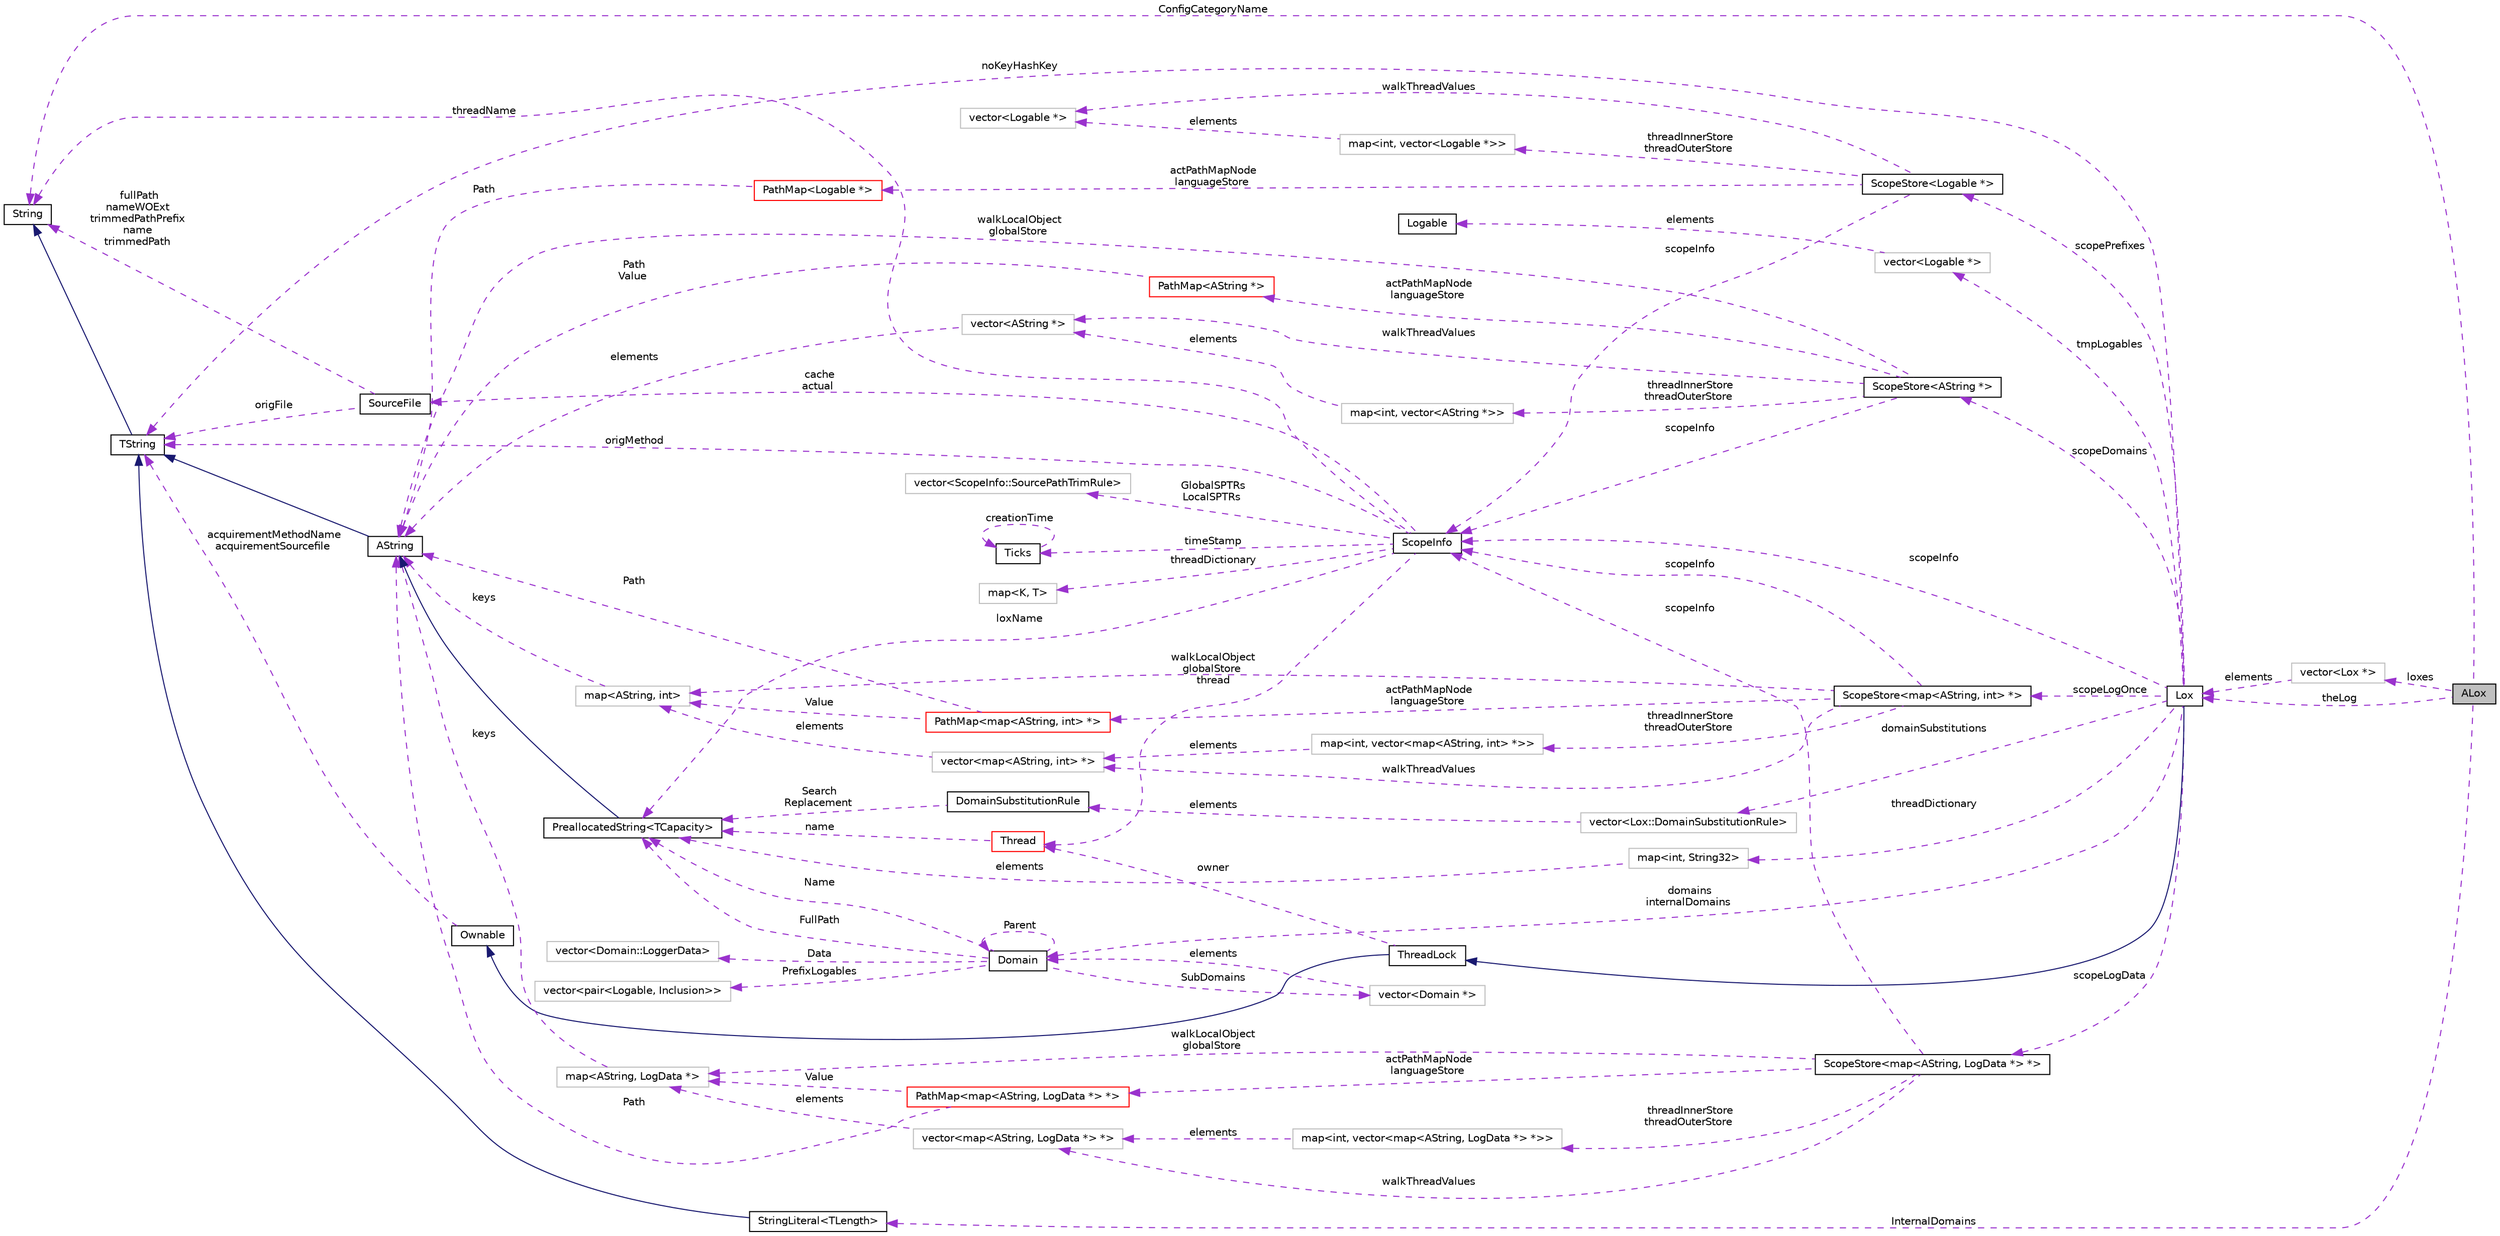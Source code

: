 digraph "ALox"
{
  edge [fontname="Helvetica",fontsize="10",labelfontname="Helvetica",labelfontsize="10"];
  node [fontname="Helvetica",fontsize="10",shape=record];
  rankdir="LR";
  Node1 [label="ALox",height=0.2,width=0.4,color="black", fillcolor="grey75", style="filled", fontcolor="black"];
  Node11 [label="map\<K, T\>",height=0.2,width=0.4,color="grey75", fillcolor="white", style="filled",tooltip="STL class. "];
  Node14 [label="vector\<ScopeInfo::SourcePathTrimRule\>",height=0.2,width=0.4,color="grey75", fillcolor="white", style="filled"];
  Node16 [label="ScopeStore\<map\<AString, LogData *\> *\>",height=0.2,width=0.4,color="black", fillcolor="white", style="filled",URL="$classaworx_1_1lox_1_1core_1_1ScopeStore.html"];
  Node17 [label="map\<int, vector\<map\<AString, LogData *\> *\>\>",height=0.2,width=0.4,color="grey75", fillcolor="white", style="filled"];
  Node18 [label="vector\<map\<AString, LogData *\> *\>",height=0.2,width=0.4,color="grey75", fillcolor="white", style="filled"];
  Node19 [label="map\<AString, LogData *\>",height=0.2,width=0.4,color="grey75", fillcolor="white", style="filled"];
  Node20 [label="PathMap\<map\<AString, LogData *\> *\>",height=0.2,width=0.4,color="red", fillcolor="white", style="filled",URL="$classaworx_1_1lib_1_1containers_1_1PathMap.html"];
  Node21 [label="vector\<Logable *\>",height=0.2,width=0.4,color="grey75", fillcolor="white", style="filled"];
  Node23 [label="ScopeStore\<AString *\>",height=0.2,width=0.4,color="black", fillcolor="white", style="filled",URL="$classaworx_1_1lox_1_1core_1_1ScopeStore.html"];
  Node24 [label="PathMap\<AString *\>",height=0.2,width=0.4,color="red", fillcolor="white", style="filled",URL="$classaworx_1_1lib_1_1containers_1_1PathMap.html"];
  Node25 [label="vector\<AString *\>",height=0.2,width=0.4,color="grey75", fillcolor="white", style="filled"];
  Node26 [label="map\<int, vector\<AString *\>\>",height=0.2,width=0.4,color="grey75", fillcolor="white", style="filled"];
  Node27 [label="map\<int, String32\>",height=0.2,width=0.4,color="grey75", fillcolor="white", style="filled"];
  Node28 [label="vector\<Lox::DomainSubstitutionRule\>",height=0.2,width=0.4,color="grey75", fillcolor="white", style="filled"];
  Node30 [label="ScopeStore\<map\<AString, int\> *\>",height=0.2,width=0.4,color="black", fillcolor="white", style="filled",URL="$classaworx_1_1lox_1_1core_1_1ScopeStore.html"];
  Node31 [label="map\<int, vector\<map\<AString, int\> *\>\>",height=0.2,width=0.4,color="grey75", fillcolor="white", style="filled"];
  Node32 [label="vector\<map\<AString, int\> *\>",height=0.2,width=0.4,color="grey75", fillcolor="white", style="filled"];
  Node33 [label="map\<AString, int\>",height=0.2,width=0.4,color="grey75", fillcolor="white", style="filled"];
  Node34 [label="PathMap\<map\<AString, int\> *\>",height=0.2,width=0.4,color="red", fillcolor="white", style="filled",URL="$classaworx_1_1lib_1_1containers_1_1PathMap.html"];
  Node35 [label="ScopeStore\<Logable *\>",height=0.2,width=0.4,color="black", fillcolor="white", style="filled",URL="$classaworx_1_1lox_1_1core_1_1ScopeStore.html"];
  Node36 [label="PathMap\<Logable *\>",height=0.2,width=0.4,color="red", fillcolor="white", style="filled",URL="$classaworx_1_1lib_1_1containers_1_1PathMap.html"];
  Node37 [label="vector\<Logable *\>",height=0.2,width=0.4,color="grey75", fillcolor="white", style="filled"];
  Node38 [label="map\<int, vector\<Logable *\>\>",height=0.2,width=0.4,color="grey75", fillcolor="white", style="filled"];
  Node40 [label="vector\<Domain::LoggerData\>",height=0.2,width=0.4,color="grey75", fillcolor="white", style="filled"];
  Node41 [label="vector\<pair\<Logable, Inclusion\>\>",height=0.2,width=0.4,color="grey75", fillcolor="white", style="filled"];
  Node42 [label="vector\<Domain *\>",height=0.2,width=0.4,color="grey75", fillcolor="white", style="filled"];
  Node44 [label="vector\<Lox *\>",height=0.2,width=0.4,color="grey75", fillcolor="white", style="filled"];
  Node8 [label="PreallocatedString\<TCapacity\>",height=0.2,width=0.4,color="black", fillcolor="white", style="filled",URL="$classaworx_1_1lib_1_1strings_1_1PreallocatedString.html"];
  Node43 [label="StringLiteral\<TLength\>",height=0.2,width=0.4,color="black", fillcolor="white", style="filled",URL="$classaworx_1_1lib_1_1strings_1_1StringLiteral.html"];
  Node2 -> Node1 [dir="back",color="darkorchid3",fontsize="10",style="dashed",label=" ConfigCategoryName" ,fontname="Helvetica"];
  Node2 -> Node6 [dir="back",color="midnightblue",fontsize="10",style="solid",fontname="Helvetica"];
  Node2 -> Node10 [dir="back",color="darkorchid3",fontsize="10",style="dashed",label=" threadName" ,fontname="Helvetica"];
  Node2 -> Node12 [dir="back",color="darkorchid3",fontsize="10",style="dashed",label=" fullPath\nnameWOExt\ntrimmedPathPrefix\nname\ntrimmedPath" ,fontname="Helvetica"];
  Node3 -> Node1 [dir="back",color="darkorchid3",fontsize="10",style="dashed",label=" theLog" ,fontname="Helvetica"];
  Node3 -> Node44 [dir="back",color="darkorchid3",fontsize="10",style="dashed",label=" elements" ,fontname="Helvetica"];
  Node4 -> Node3 [dir="back",color="midnightblue",fontsize="10",style="solid",fontname="Helvetica"];
  Node5 -> Node4 [dir="back",color="midnightblue",fontsize="10",style="solid",fontname="Helvetica"];
  Node6 -> Node3 [dir="back",color="darkorchid3",fontsize="10",style="dashed",label=" noKeyHashKey" ,fontname="Helvetica"];
  Node6 -> Node5 [dir="back",color="darkorchid3",fontsize="10",style="dashed",label=" acquirementMethodName\nacquirementSourcefile" ,fontname="Helvetica"];
  Node6 -> Node9 [dir="back",color="midnightblue",fontsize="10",style="solid",fontname="Helvetica"];
  Node6 -> Node10 [dir="back",color="darkorchid3",fontsize="10",style="dashed",label=" origMethod" ,fontname="Helvetica"];
  Node6 -> Node12 [dir="back",color="darkorchid3",fontsize="10",style="dashed",label=" origFile" ,fontname="Helvetica"];
  Node6 -> Node43 [dir="back",color="midnightblue",fontsize="10",style="solid",fontname="Helvetica"];
  Node7 -> Node4 [dir="back",color="darkorchid3",fontsize="10",style="dashed",label=" owner" ,fontname="Helvetica"];
  Node7 -> Node10 [dir="back",color="darkorchid3",fontsize="10",style="dashed",label=" thread" ,fontname="Helvetica"];
  Node8 -> Node7 [dir="back",color="darkorchid3",fontsize="10",style="dashed",label=" name" ,fontname="Helvetica"];
  Node8 -> Node10 [dir="back",color="darkorchid3",fontsize="10",style="dashed",label=" loxName" ,fontname="Helvetica"];
  Node8 -> Node27 [dir="back",color="darkorchid3",fontsize="10",style="dashed",label=" elements" ,fontname="Helvetica"];
  Node8 -> Node29 [dir="back",color="darkorchid3",fontsize="10",style="dashed",label=" Search\nReplacement" ,fontname="Helvetica"];
  Node8 -> Node39 [dir="back",color="darkorchid3",fontsize="10",style="dashed",label=" Name" ,fontname="Helvetica"];
  Node8 -> Node39 [dir="back",color="darkorchid3",fontsize="10",style="dashed",label=" FullPath" ,fontname="Helvetica"];
  Node9 -> Node8 [dir="back",color="midnightblue",fontsize="10",style="solid",fontname="Helvetica"];
  Node9 -> Node19 [dir="back",color="darkorchid3",fontsize="10",style="dashed",label=" keys" ,fontname="Helvetica"];
  Node9 -> Node20 [dir="back",color="darkorchid3",fontsize="10",style="dashed",label=" Path" ,fontname="Helvetica"];
  Node9 -> Node23 [dir="back",color="darkorchid3",fontsize="10",style="dashed",label=" walkLocalObject\nglobalStore" ,fontname="Helvetica"];
  Node9 -> Node24 [dir="back",color="darkorchid3",fontsize="10",style="dashed",label=" Path\nValue" ,fontname="Helvetica"];
  Node9 -> Node25 [dir="back",color="darkorchid3",fontsize="10",style="dashed",label=" elements" ,fontname="Helvetica"];
  Node9 -> Node33 [dir="back",color="darkorchid3",fontsize="10",style="dashed",label=" keys" ,fontname="Helvetica"];
  Node9 -> Node34 [dir="back",color="darkorchid3",fontsize="10",style="dashed",label=" Path" ,fontname="Helvetica"];
  Node9 -> Node36 [dir="back",color="darkorchid3",fontsize="10",style="dashed",label=" Path" ,fontname="Helvetica"];
  Node10 -> Node3 [dir="back",color="darkorchid3",fontsize="10",style="dashed",label=" scopeInfo" ,fontname="Helvetica"];
  Node10 -> Node16 [dir="back",color="darkorchid3",fontsize="10",style="dashed",label=" scopeInfo" ,fontname="Helvetica"];
  Node10 -> Node23 [dir="back",color="darkorchid3",fontsize="10",style="dashed",label=" scopeInfo" ,fontname="Helvetica"];
  Node10 -> Node30 [dir="back",color="darkorchid3",fontsize="10",style="dashed",label=" scopeInfo" ,fontname="Helvetica"];
  Node10 -> Node35 [dir="back",color="darkorchid3",fontsize="10",style="dashed",label=" scopeInfo" ,fontname="Helvetica"];
  Node11 -> Node10 [dir="back",color="darkorchid3",fontsize="10",style="dashed",label=" threadDictionary" ,fontname="Helvetica"];
  Node12 -> Node10 [dir="back",color="darkorchid3",fontsize="10",style="dashed",label=" cache\nactual" ,fontname="Helvetica"];
  Node13 -> Node10 [dir="back",color="darkorchid3",fontsize="10",style="dashed",label=" timeStamp" ,fontname="Helvetica"];
  Node13 -> Node13 [dir="back",color="darkorchid3",fontsize="10",style="dashed",label=" creationTime" ,fontname="Helvetica"];
  Node14 -> Node10 [dir="back",color="darkorchid3",fontsize="10",style="dashed",label=" GlobalSPTRs\nLocalSPTRs" ,fontname="Helvetica"];
  Node16 -> Node3 [dir="back",color="darkorchid3",fontsize="10",style="dashed",label=" scopeLogData" ,fontname="Helvetica"];
  Node17 -> Node16 [dir="back",color="darkorchid3",fontsize="10",style="dashed",label=" threadInnerStore\nthreadOuterStore" ,fontname="Helvetica"];
  Node18 -> Node16 [dir="back",color="darkorchid3",fontsize="10",style="dashed",label=" walkThreadValues" ,fontname="Helvetica"];
  Node18 -> Node17 [dir="back",color="darkorchid3",fontsize="10",style="dashed",label=" elements" ,fontname="Helvetica"];
  Node19 -> Node16 [dir="back",color="darkorchid3",fontsize="10",style="dashed",label=" walkLocalObject\nglobalStore" ,fontname="Helvetica"];
  Node19 -> Node18 [dir="back",color="darkorchid3",fontsize="10",style="dashed",label=" elements" ,fontname="Helvetica"];
  Node19 -> Node20 [dir="back",color="darkorchid3",fontsize="10",style="dashed",label=" Value" ,fontname="Helvetica"];
  Node20 -> Node16 [dir="back",color="darkorchid3",fontsize="10",style="dashed",label=" actPathMapNode\nlanguageStore" ,fontname="Helvetica"];
  Node21 -> Node3 [dir="back",color="darkorchid3",fontsize="10",style="dashed",label=" tmpLogables" ,fontname="Helvetica"];
  Node22 -> Node21 [dir="back",color="darkorchid3",fontsize="10",style="dashed",label=" elements" ,fontname="Helvetica"];
  Node23 -> Node3 [dir="back",color="darkorchid3",fontsize="10",style="dashed",label=" scopeDomains" ,fontname="Helvetica"];
  Node24 -> Node23 [dir="back",color="darkorchid3",fontsize="10",style="dashed",label=" actPathMapNode\nlanguageStore" ,fontname="Helvetica"];
  Node25 -> Node23 [dir="back",color="darkorchid3",fontsize="10",style="dashed",label=" walkThreadValues" ,fontname="Helvetica"];
  Node25 -> Node26 [dir="back",color="darkorchid3",fontsize="10",style="dashed",label=" elements" ,fontname="Helvetica"];
  Node26 -> Node23 [dir="back",color="darkorchid3",fontsize="10",style="dashed",label=" threadInnerStore\nthreadOuterStore" ,fontname="Helvetica"];
  Node27 -> Node3 [dir="back",color="darkorchid3",fontsize="10",style="dashed",label=" threadDictionary" ,fontname="Helvetica"];
  Node28 -> Node3 [dir="back",color="darkorchid3",fontsize="10",style="dashed",label=" domainSubstitutions" ,fontname="Helvetica"];
  Node29 -> Node28 [dir="back",color="darkorchid3",fontsize="10",style="dashed",label=" elements" ,fontname="Helvetica"];
  Node30 -> Node3 [dir="back",color="darkorchid3",fontsize="10",style="dashed",label=" scopeLogOnce" ,fontname="Helvetica"];
  Node31 -> Node30 [dir="back",color="darkorchid3",fontsize="10",style="dashed",label=" threadInnerStore\nthreadOuterStore" ,fontname="Helvetica"];
  Node32 -> Node30 [dir="back",color="darkorchid3",fontsize="10",style="dashed",label=" walkThreadValues" ,fontname="Helvetica"];
  Node32 -> Node31 [dir="back",color="darkorchid3",fontsize="10",style="dashed",label=" elements" ,fontname="Helvetica"];
  Node33 -> Node30 [dir="back",color="darkorchid3",fontsize="10",style="dashed",label=" walkLocalObject\nglobalStore" ,fontname="Helvetica"];
  Node33 -> Node32 [dir="back",color="darkorchid3",fontsize="10",style="dashed",label=" elements" ,fontname="Helvetica"];
  Node33 -> Node34 [dir="back",color="darkorchid3",fontsize="10",style="dashed",label=" Value" ,fontname="Helvetica"];
  Node34 -> Node30 [dir="back",color="darkorchid3",fontsize="10",style="dashed",label=" actPathMapNode\nlanguageStore" ,fontname="Helvetica"];
  Node35 -> Node3 [dir="back",color="darkorchid3",fontsize="10",style="dashed",label=" scopePrefixes" ,fontname="Helvetica"];
  Node36 -> Node35 [dir="back",color="darkorchid3",fontsize="10",style="dashed",label=" actPathMapNode\nlanguageStore" ,fontname="Helvetica"];
  Node37 -> Node35 [dir="back",color="darkorchid3",fontsize="10",style="dashed",label=" walkThreadValues" ,fontname="Helvetica"];
  Node37 -> Node38 [dir="back",color="darkorchid3",fontsize="10",style="dashed",label=" elements" ,fontname="Helvetica"];
  Node38 -> Node35 [dir="back",color="darkorchid3",fontsize="10",style="dashed",label=" threadInnerStore\nthreadOuterStore" ,fontname="Helvetica"];
  Node39 -> Node3 [dir="back",color="darkorchid3",fontsize="10",style="dashed",label=" domains\ninternalDomains" ,fontname="Helvetica"];
  Node39 -> Node39 [dir="back",color="darkorchid3",fontsize="10",style="dashed",label=" Parent" ,fontname="Helvetica"];
  Node39 -> Node42 [dir="back",color="darkorchid3",fontsize="10",style="dashed",label=" elements" ,fontname="Helvetica"];
  Node40 -> Node39 [dir="back",color="darkorchid3",fontsize="10",style="dashed",label=" Data" ,fontname="Helvetica"];
  Node41 -> Node39 [dir="back",color="darkorchid3",fontsize="10",style="dashed",label=" PrefixLogables" ,fontname="Helvetica"];
  Node42 -> Node39 [dir="back",color="darkorchid3",fontsize="10",style="dashed",label=" SubDomains" ,fontname="Helvetica"];
  Node43 -> Node1 [dir="back",color="darkorchid3",fontsize="10",style="dashed",label=" InternalDomains" ,fontname="Helvetica"];
  Node44 -> Node1 [dir="back",color="darkorchid3",fontsize="10",style="dashed",label=" loxes" ,fontname="Helvetica"];
  Node2 [label="String",height=0.2,width=0.4,color="black", fillcolor="white", style="filled",URL="$classaworx_1_1lib_1_1strings_1_1String.html"];
  Node3 [label="Lox",height=0.2,width=0.4,color="black", fillcolor="white", style="filled",URL="$classaworx_1_1lox_1_1Lox.html"];
  Node4 [label="ThreadLock",height=0.2,width=0.4,color="black", fillcolor="white", style="filled",URL="$classaworx_1_1lib_1_1threads_1_1ThreadLock.html"];
  Node5 [label="Ownable",height=0.2,width=0.4,color="black", fillcolor="white", style="filled",URL="$classaworx_1_1lib_1_1Ownable.html"];
  Node6 [label="TString",height=0.2,width=0.4,color="black", fillcolor="white", style="filled",URL="$classaworx_1_1lib_1_1strings_1_1TString.html"];
  Node7 [label="Thread",height=0.2,width=0.4,color="red", fillcolor="white", style="filled",URL="$classaworx_1_1lib_1_1threads_1_1Thread.html"];
  Node9 [label="AString",height=0.2,width=0.4,color="black", fillcolor="white", style="filled",URL="$classaworx_1_1lib_1_1strings_1_1AString.html"];
  Node10 [label="ScopeInfo",height=0.2,width=0.4,color="black", fillcolor="white", style="filled",URL="$classaworx_1_1lox_1_1core_1_1ScopeInfo.html"];
  Node12 [label="SourceFile",height=0.2,width=0.4,color="black", fillcolor="white", style="filled",URL="$structaworx_1_1lox_1_1core_1_1ScopeInfo_1_1SourceFile.html"];
  Node13 [label="Ticks",height=0.2,width=0.4,color="black", fillcolor="white", style="filled",URL="$classaworx_1_1lib_1_1time_1_1Ticks.html"];
  Node22 [label="Logable",height=0.2,width=0.4,color="black", fillcolor="white", style="filled",URL="$structaworx_1_1lox_1_1core_1_1Logable.html"];
  Node29 [label="DomainSubstitutionRule",height=0.2,width=0.4,color="black", fillcolor="white", style="filled",URL="$structaworx_1_1lox_1_1Lox_1_1DomainSubstitutionRule.html"];
  Node39 [label="Domain",height=0.2,width=0.4,color="black", fillcolor="white", style="filled",URL="$classaworx_1_1lox_1_1core_1_1Domain.html"];
}

